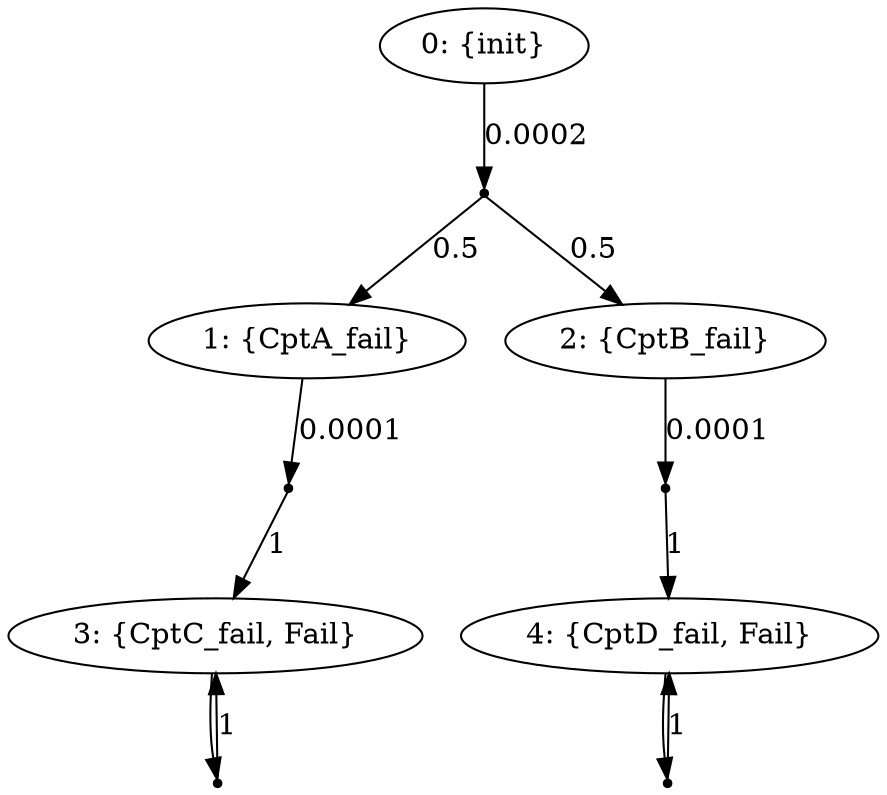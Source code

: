 digraph model {
	0 [ label = "0: {init}" ];
	1 [ label = "1: {CptA_fail}" ];
	2 [ label = "2: {CptB_fail}" ];
	3 [ label = "3: {CptC_fail, Fail}" ];
	4 [ label = "4: {CptD_fail, Fail}" ];
	"0c0" [shape = "point"];
	0 -> "0c0" [ label = "0.0002"]
;
	"0c0" -> 1 [ label= "0.5" ];
	"0c0" -> 2 [ label= "0.5" ];
	"1c0" [shape = "point"];
	1 -> "1c0" [ label = "0.0001"]
;
	"1c0" -> 3 [ label= "1" ];
	"2c0" [shape = "point"];
	2 -> "2c0" [ label = "0.0001"]
;
	"2c0" -> 4 [ label= "1" ];
	"3c0" [shape = "point"];
	3 -> "3c0";
	"3c0" -> 3 [ label= "1" ];
	"4c0" [shape = "point"];
	4 -> "4c0";
	"4c0" -> 4 [ label= "1" ];
}
